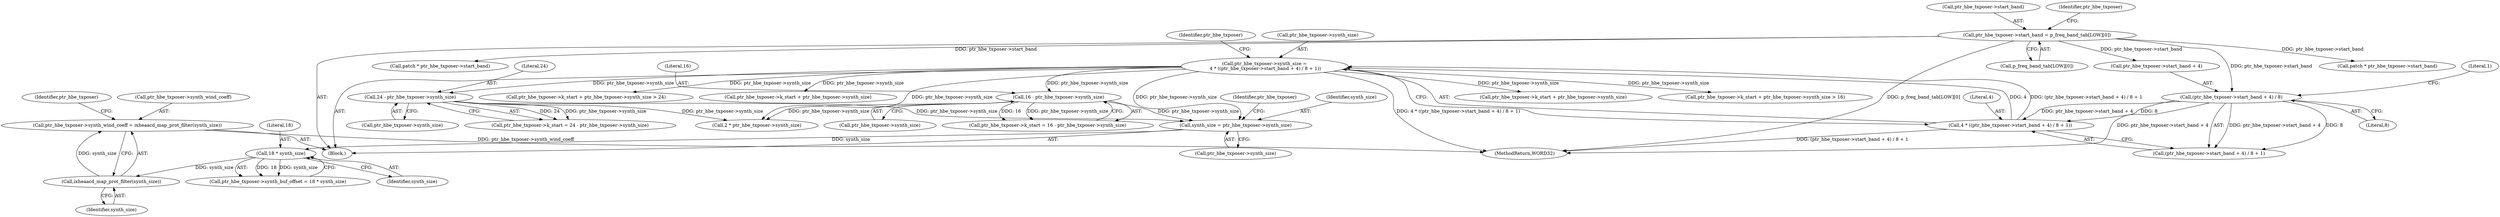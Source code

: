 digraph "0_Android_04e8cd58f075bec5892e369c8deebca9c67e855c_4@pointer" {
"1000392" [label="(Call,ptr_hbe_txposer->synth_wind_coeff = ixheaacd_map_prot_filter(synth_size))"];
"1000396" [label="(Call,ixheaacd_map_prot_filter(synth_size))"];
"1000231" [label="(Call,18 * synth_size)"];
"1000222" [label="(Call,synth_size = ptr_hbe_txposer->synth_size)"];
"1000208" [label="(Call,24 - ptr_hbe_txposer->synth_size)"];
"1000135" [label="(Call,ptr_hbe_txposer->synth_size =\n 4 * ((ptr_hbe_txposer->start_band + 4) / 8 + 1))"];
"1000139" [label="(Call,4 * ((ptr_hbe_txposer->start_band + 4) / 8 + 1))"];
"1000142" [label="(Call,(ptr_hbe_txposer->start_band + 4) / 8)"];
"1000115" [label="(Call,ptr_hbe_txposer->start_band = p_freq_band_tab[LOW][0])"];
"1000181" [label="(Call,16 - ptr_hbe_txposer->synth_size)"];
"1000116" [label="(Call,ptr_hbe_txposer->start_band)"];
"1000591" [label="(MethodReturn,WORD32)"];
"1000142" [label="(Call,(ptr_hbe_txposer->start_band + 4) / 8)"];
"1000471" [label="(Call,patch * ptr_hbe_txposer->start_band)"];
"1000204" [label="(Call,ptr_hbe_txposer->k_start = 24 - ptr_hbe_txposer->synth_size)"];
"1000182" [label="(Literal,16)"];
"1000392" [label="(Call,ptr_hbe_txposer->synth_wind_coeff = ixheaacd_map_prot_filter(synth_size))"];
"1000223" [label="(Identifier,synth_size)"];
"1000232" [label="(Literal,18)"];
"1000114" [label="(Block,)"];
"1000136" [label="(Call,ptr_hbe_txposer->synth_size)"];
"1000115" [label="(Call,ptr_hbe_txposer->start_band = p_freq_band_tab[LOW][0])"];
"1000196" [label="(Call,ptr_hbe_txposer->k_start + ptr_hbe_txposer->synth_size)"];
"1000119" [label="(Call,p_freq_band_tab[LOW][0])"];
"1000396" [label="(Call,ixheaacd_map_prot_filter(synth_size))"];
"1000141" [label="(Call,(ptr_hbe_txposer->start_band + 4) / 8 + 1)"];
"1000135" [label="(Call,ptr_hbe_txposer->synth_size =\n 4 * ((ptr_hbe_txposer->start_band + 4) / 8 + 1))"];
"1000208" [label="(Call,24 - ptr_hbe_txposer->synth_size)"];
"1000168" [label="(Call,ptr_hbe_txposer->k_start + ptr_hbe_txposer->synth_size > 16)"];
"1000152" [label="(Identifier,ptr_hbe_txposer)"];
"1000227" [label="(Call,ptr_hbe_txposer->synth_buf_offset = 18 * synth_size)"];
"1000400" [label="(Identifier,ptr_hbe_txposer)"];
"1000149" [label="(Literal,1)"];
"1000224" [label="(Call,ptr_hbe_txposer->synth_size)"];
"1000231" [label="(Call,18 * synth_size)"];
"1000222" [label="(Call,synth_size = ptr_hbe_txposer->synth_size)"];
"1000183" [label="(Call,ptr_hbe_txposer->synth_size)"];
"1000195" [label="(Call,ptr_hbe_txposer->k_start + ptr_hbe_txposer->synth_size > 24)"];
"1000210" [label="(Call,ptr_hbe_txposer->synth_size)"];
"1000181" [label="(Call,16 - ptr_hbe_txposer->synth_size)"];
"1000177" [label="(Call,ptr_hbe_txposer->k_start = 16 - ptr_hbe_txposer->synth_size)"];
"1000233" [label="(Identifier,synth_size)"];
"1000209" [label="(Literal,24)"];
"1000397" [label="(Identifier,synth_size)"];
"1000148" [label="(Literal,8)"];
"1000393" [label="(Call,ptr_hbe_txposer->synth_wind_coeff)"];
"1000139" [label="(Call,4 * ((ptr_hbe_txposer->start_band + 4) / 8 + 1))"];
"1000169" [label="(Call,ptr_hbe_txposer->k_start + ptr_hbe_txposer->synth_size)"];
"1000143" [label="(Call,ptr_hbe_txposer->start_band + 4)"];
"1000409" [label="(Call,2 * ptr_hbe_txposer->synth_size)"];
"1000126" [label="(Identifier,ptr_hbe_txposer)"];
"1000229" [label="(Identifier,ptr_hbe_txposer)"];
"1000140" [label="(Literal,4)"];
"1000488" [label="(Call,patch * ptr_hbe_txposer->start_band)"];
"1000392" -> "1000114"  [label="AST: "];
"1000392" -> "1000396"  [label="CFG: "];
"1000393" -> "1000392"  [label="AST: "];
"1000396" -> "1000392"  [label="AST: "];
"1000400" -> "1000392"  [label="CFG: "];
"1000392" -> "1000591"  [label="DDG: ptr_hbe_txposer->synth_wind_coeff"];
"1000396" -> "1000392"  [label="DDG: synth_size"];
"1000396" -> "1000397"  [label="CFG: "];
"1000397" -> "1000396"  [label="AST: "];
"1000231" -> "1000396"  [label="DDG: synth_size"];
"1000231" -> "1000227"  [label="AST: "];
"1000231" -> "1000233"  [label="CFG: "];
"1000232" -> "1000231"  [label="AST: "];
"1000233" -> "1000231"  [label="AST: "];
"1000227" -> "1000231"  [label="CFG: "];
"1000231" -> "1000227"  [label="DDG: 18"];
"1000231" -> "1000227"  [label="DDG: synth_size"];
"1000222" -> "1000231"  [label="DDG: synth_size"];
"1000222" -> "1000114"  [label="AST: "];
"1000222" -> "1000224"  [label="CFG: "];
"1000223" -> "1000222"  [label="AST: "];
"1000224" -> "1000222"  [label="AST: "];
"1000229" -> "1000222"  [label="CFG: "];
"1000208" -> "1000222"  [label="DDG: ptr_hbe_txposer->synth_size"];
"1000135" -> "1000222"  [label="DDG: ptr_hbe_txposer->synth_size"];
"1000181" -> "1000222"  [label="DDG: ptr_hbe_txposer->synth_size"];
"1000208" -> "1000204"  [label="AST: "];
"1000208" -> "1000210"  [label="CFG: "];
"1000209" -> "1000208"  [label="AST: "];
"1000210" -> "1000208"  [label="AST: "];
"1000204" -> "1000208"  [label="CFG: "];
"1000208" -> "1000204"  [label="DDG: 24"];
"1000208" -> "1000204"  [label="DDG: ptr_hbe_txposer->synth_size"];
"1000135" -> "1000208"  [label="DDG: ptr_hbe_txposer->synth_size"];
"1000208" -> "1000409"  [label="DDG: ptr_hbe_txposer->synth_size"];
"1000135" -> "1000114"  [label="AST: "];
"1000135" -> "1000139"  [label="CFG: "];
"1000136" -> "1000135"  [label="AST: "];
"1000139" -> "1000135"  [label="AST: "];
"1000152" -> "1000135"  [label="CFG: "];
"1000135" -> "1000591"  [label="DDG: 4 * ((ptr_hbe_txposer->start_band + 4) / 8 + 1)"];
"1000139" -> "1000135"  [label="DDG: 4"];
"1000139" -> "1000135"  [label="DDG: (ptr_hbe_txposer->start_band + 4) / 8 + 1"];
"1000135" -> "1000168"  [label="DDG: ptr_hbe_txposer->synth_size"];
"1000135" -> "1000169"  [label="DDG: ptr_hbe_txposer->synth_size"];
"1000135" -> "1000181"  [label="DDG: ptr_hbe_txposer->synth_size"];
"1000135" -> "1000195"  [label="DDG: ptr_hbe_txposer->synth_size"];
"1000135" -> "1000196"  [label="DDG: ptr_hbe_txposer->synth_size"];
"1000135" -> "1000409"  [label="DDG: ptr_hbe_txposer->synth_size"];
"1000139" -> "1000141"  [label="CFG: "];
"1000140" -> "1000139"  [label="AST: "];
"1000141" -> "1000139"  [label="AST: "];
"1000139" -> "1000591"  [label="DDG: (ptr_hbe_txposer->start_band + 4) / 8 + 1"];
"1000142" -> "1000139"  [label="DDG: ptr_hbe_txposer->start_band + 4"];
"1000142" -> "1000139"  [label="DDG: 8"];
"1000142" -> "1000141"  [label="AST: "];
"1000142" -> "1000148"  [label="CFG: "];
"1000143" -> "1000142"  [label="AST: "];
"1000148" -> "1000142"  [label="AST: "];
"1000149" -> "1000142"  [label="CFG: "];
"1000142" -> "1000591"  [label="DDG: ptr_hbe_txposer->start_band + 4"];
"1000142" -> "1000141"  [label="DDG: ptr_hbe_txposer->start_band + 4"];
"1000142" -> "1000141"  [label="DDG: 8"];
"1000115" -> "1000142"  [label="DDG: ptr_hbe_txposer->start_band"];
"1000115" -> "1000114"  [label="AST: "];
"1000115" -> "1000119"  [label="CFG: "];
"1000116" -> "1000115"  [label="AST: "];
"1000119" -> "1000115"  [label="AST: "];
"1000126" -> "1000115"  [label="CFG: "];
"1000115" -> "1000591"  [label="DDG: p_freq_band_tab[LOW][0]"];
"1000115" -> "1000143"  [label="DDG: ptr_hbe_txposer->start_band"];
"1000115" -> "1000471"  [label="DDG: ptr_hbe_txposer->start_band"];
"1000115" -> "1000488"  [label="DDG: ptr_hbe_txposer->start_band"];
"1000181" -> "1000177"  [label="AST: "];
"1000181" -> "1000183"  [label="CFG: "];
"1000182" -> "1000181"  [label="AST: "];
"1000183" -> "1000181"  [label="AST: "];
"1000177" -> "1000181"  [label="CFG: "];
"1000181" -> "1000177"  [label="DDG: 16"];
"1000181" -> "1000177"  [label="DDG: ptr_hbe_txposer->synth_size"];
"1000181" -> "1000409"  [label="DDG: ptr_hbe_txposer->synth_size"];
}
